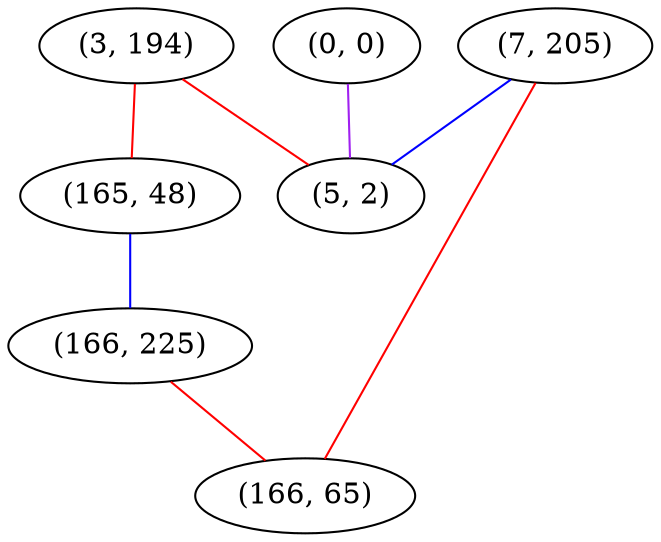 graph "" {
"(3, 194)";
"(0, 0)";
"(165, 48)";
"(166, 225)";
"(7, 205)";
"(5, 2)";
"(166, 65)";
"(3, 194)" -- "(5, 2)"  [color=red, key=0, weight=1];
"(3, 194)" -- "(165, 48)"  [color=red, key=0, weight=1];
"(0, 0)" -- "(5, 2)"  [color=purple, key=0, weight=4];
"(165, 48)" -- "(166, 225)"  [color=blue, key=0, weight=3];
"(166, 225)" -- "(166, 65)"  [color=red, key=0, weight=1];
"(7, 205)" -- "(166, 65)"  [color=red, key=0, weight=1];
"(7, 205)" -- "(5, 2)"  [color=blue, key=0, weight=3];
}
